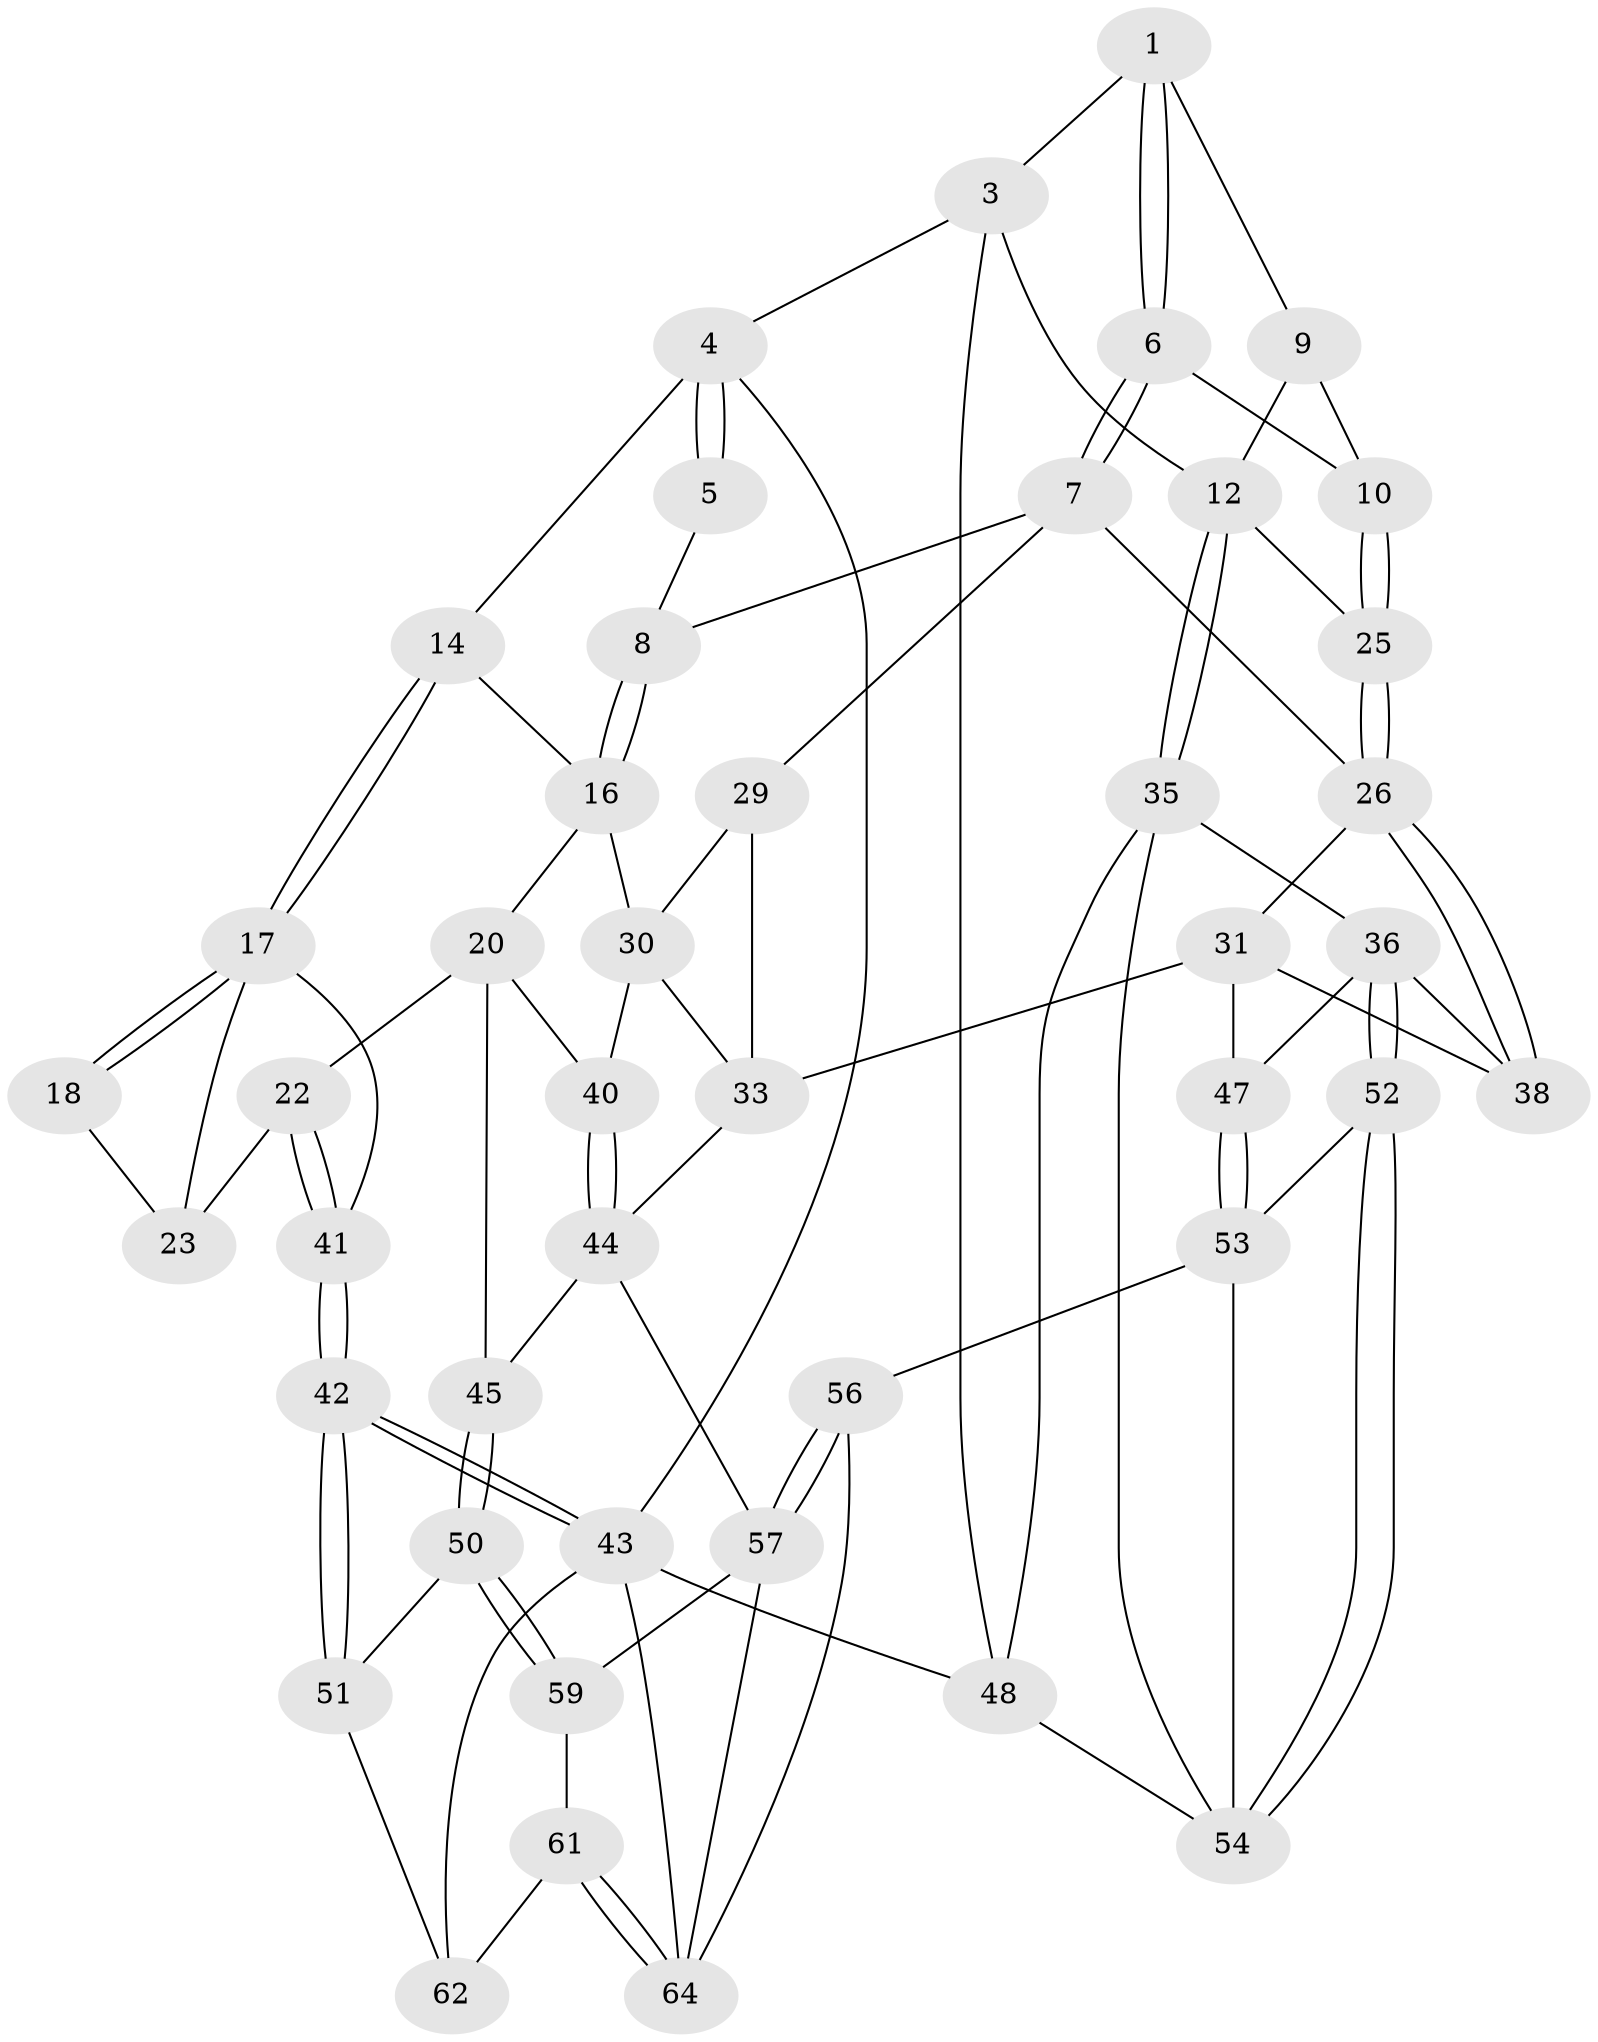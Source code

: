 // Generated by graph-tools (version 1.1) at 2025/52/02/27/25 19:52:38]
// undirected, 45 vertices, 99 edges
graph export_dot {
graph [start="1"]
  node [color=gray90,style=filled];
  1 [pos="+0.5777539931961005+0",super="+2"];
  3 [pos="+0.7473443156905722+0",super="+11"];
  4 [pos="+0+0"];
  5 [pos="+0.5141227914693366+0"];
  6 [pos="+0.5424070567456426+0.3434239607218834"];
  7 [pos="+0.5383734444208459+0.34498090496793865",super="+28"];
  8 [pos="+0.3923674233708316+0.163208269045469"];
  9 [pos="+0.6428350267044055+0"];
  10 [pos="+0.6460378332649104+0.33496070819619567"];
  12 [pos="+1+0.3332327978238829",super="+13"];
  14 [pos="+0+0",super="+15"];
  16 [pos="+0.2726976660457184+0.2873270892342275",super="+19"];
  17 [pos="+0+0.24292922765050892",super="+24"];
  18 [pos="+0.11897543827895443+0.36004033146274295"];
  20 [pos="+0.24766201264490217+0.45996933017628006",super="+21"];
  22 [pos="+0.057174029703482086+0.5187694815962884"];
  23 [pos="+0.11820236829316601+0.36131492376688457"];
  25 [pos="+0.7046035163721583+0.3720001965771306"];
  26 [pos="+0.7010862957444668+0.4062334303217709",super="+27"];
  29 [pos="+0.46852387118858607+0.39730821140696604"];
  30 [pos="+0.3632914245464645+0.3891018688797039",super="+39"];
  31 [pos="+0.5557751754437654+0.48943529315067613",super="+32"];
  33 [pos="+0.5154033084752135+0.6416209824467896",super="+34"];
  35 [pos="+1+0.394664831979513",super="+49"];
  36 [pos="+0.8165946100502526+0.5822780088207686",super="+37"];
  38 [pos="+0.7141799642732369+0.5096315308403281"];
  40 [pos="+0.3408665747657967+0.5484483496029607"];
  41 [pos="+0+0.5163511772132938"];
  42 [pos="+0+0.6993741812413371"];
  43 [pos="+0+1",super="+63"];
  44 [pos="+0.3060714918318615+0.6529565006726924",super="+46"];
  45 [pos="+0.1983131975327325+0.6588648796626243"];
  47 [pos="+0.5535921780000123+0.6456662289510473"];
  48 [pos="+1+1"];
  50 [pos="+0.17987067588233488+0.711843101078557"];
  51 [pos="+0.05008301190082431+0.7697790987656602"];
  52 [pos="+0.8031866174042187+0.6828555457470551"];
  53 [pos="+0.6179639640862519+0.6926969344798267",super="+55"];
  54 [pos="+0.824111812858386+0.7275350237062198",super="+60"];
  56 [pos="+0.7225025381752281+1"];
  57 [pos="+0.4263872929433984+0.8606818391706007",super="+58"];
  59 [pos="+0.25817510328238885+0.8726010978819067"];
  61 [pos="+0.09486315344729145+0.9064982609314204"];
  62 [pos="+0.08557173947921379+0.907408437837368"];
  64 [pos="+0.23462108166922988+1",super="+65"];
  1 -- 6;
  1 -- 6;
  1 -- 3;
  1 -- 9;
  3 -- 4;
  3 -- 48;
  3 -- 12;
  4 -- 5;
  4 -- 5;
  4 -- 14;
  4 -- 43;
  5 -- 8;
  6 -- 7;
  6 -- 7;
  6 -- 10;
  7 -- 8;
  7 -- 29;
  7 -- 26;
  8 -- 16;
  8 -- 16;
  9 -- 10;
  9 -- 12;
  10 -- 25;
  10 -- 25;
  12 -- 35;
  12 -- 35;
  12 -- 25;
  14 -- 17;
  14 -- 17;
  14 -- 16;
  16 -- 20;
  16 -- 30;
  17 -- 18;
  17 -- 18;
  17 -- 41;
  17 -- 23;
  18 -- 23;
  20 -- 40;
  20 -- 45;
  20 -- 22;
  22 -- 23;
  22 -- 41;
  22 -- 41;
  25 -- 26;
  25 -- 26;
  26 -- 38;
  26 -- 38;
  26 -- 31;
  29 -- 30;
  29 -- 33;
  30 -- 40;
  30 -- 33;
  31 -- 38;
  31 -- 33;
  31 -- 47;
  33 -- 44;
  35 -- 36;
  35 -- 48;
  35 -- 54;
  36 -- 52;
  36 -- 52;
  36 -- 38;
  36 -- 47;
  40 -- 44;
  40 -- 44;
  41 -- 42;
  41 -- 42;
  42 -- 43;
  42 -- 43;
  42 -- 51;
  42 -- 51;
  43 -- 48;
  43 -- 62;
  43 -- 64;
  44 -- 45;
  44 -- 57;
  45 -- 50;
  45 -- 50;
  47 -- 53;
  47 -- 53;
  48 -- 54;
  50 -- 51;
  50 -- 59;
  50 -- 59;
  51 -- 62;
  52 -- 53;
  52 -- 54;
  52 -- 54;
  53 -- 56;
  53 -- 54;
  56 -- 57;
  56 -- 57;
  56 -- 64;
  57 -- 64;
  57 -- 59;
  59 -- 61;
  61 -- 62;
  61 -- 64;
  61 -- 64;
}
